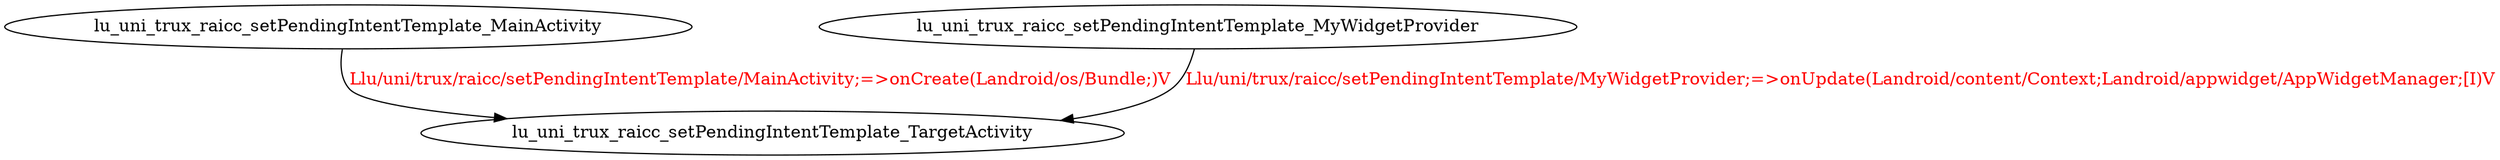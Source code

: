 digraph G {
lu_uni_trux_raicc_setPendingIntentTemplate_MainActivity -> lu_uni_trux_raicc_setPendingIntentTemplate_TargetActivity [label="Llu/uni/trux/raicc/setPendingIntentTemplate/MainActivity;=>onCreate(Landroid/os/Bundle;)V", fontcolor="red"];
lu_uni_trux_raicc_setPendingIntentTemplate_MyWidgetProvider -> lu_uni_trux_raicc_setPendingIntentTemplate_TargetActivity [label="Llu/uni/trux/raicc/setPendingIntentTemplate/MyWidgetProvider;=>onUpdate(Landroid/content/Context;Landroid/appwidget/AppWidgetManager;[I)V", fontcolor="red"];
}